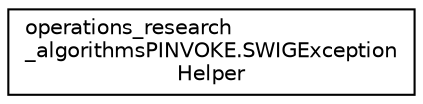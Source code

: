 digraph "Graphical Class Hierarchy"
{
 // LATEX_PDF_SIZE
  edge [fontname="Helvetica",fontsize="10",labelfontname="Helvetica",labelfontsize="10"];
  node [fontname="Helvetica",fontsize="10",shape=record];
  rankdir="LR";
  Node0 [label="operations_research\l_algorithmsPINVOKE.SWIGException\lHelper",height=0.2,width=0.4,color="black", fillcolor="white", style="filled",URL="$classGoogle_1_1OrTools_1_1Algorithms_1_1operations__research__algorithmsPINVOKE_1_1SWIGExceptionHelper.html",tooltip=" "];
}
